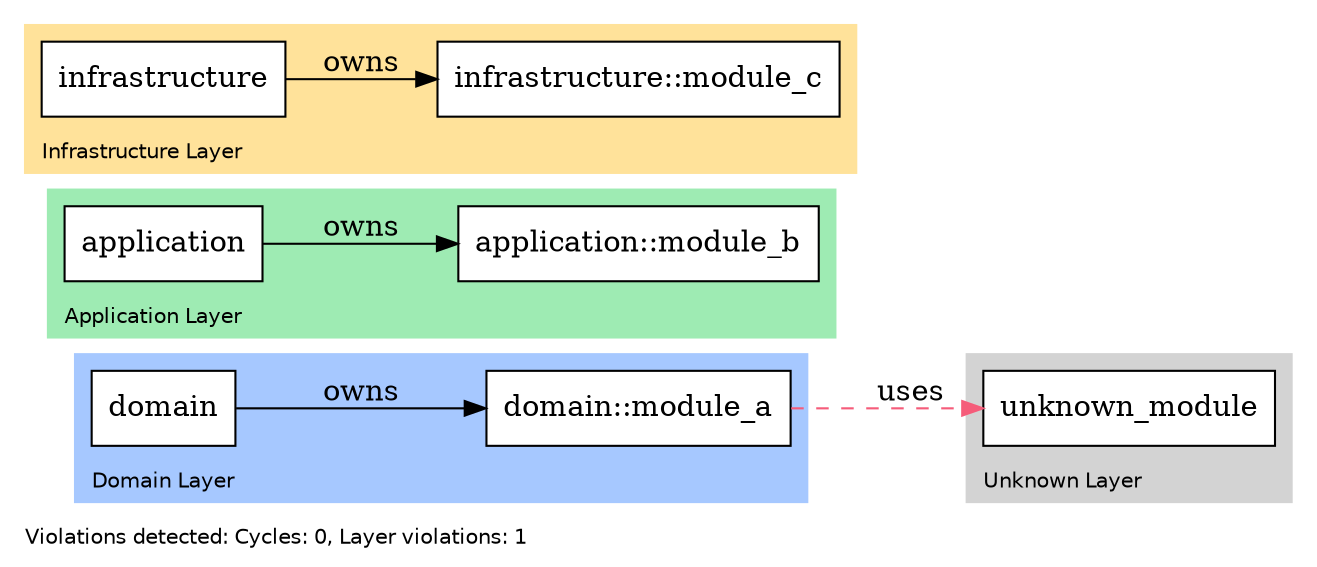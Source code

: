 digraph G {
    rankdir=LR;
    node [shape=box, style=filled];
    label="Violations detected: Cycles: 0, Layer violations: 1";
    labelloc="b";
    labeljust="l";
    fontname="Helvetica";
    fontsize="10";
    subgraph cluster_domain {
        label="Domain Layer";
        style=filled;
        color="#A6C8FF";
        node [fillcolor="#FFFFFF"];
        "my_app::domain" [label="domain"];
        "my_app::domain::module_a" [label="domain::module_a"];
    }
    subgraph cluster_application {
        label="Application Layer";
        style=filled;
        color="#9EEBB3";
        node [fillcolor="#FFFFFF"];
        "my_app::application" [label="application"];
        "my_app::application::module_b" [label="application::module_b"];
    }
    subgraph cluster_infrastructure {
        label="Infrastructure Layer";
        style=filled;
        color="#FFE29A";
        node [fillcolor="#FFFFFF"];
        "my_app::infrastructure" [label="infrastructure"];
        "my_app::infrastructure::module_c" [label="infrastructure::module_c"];
    }
    subgraph cluster_unknown {
        label="Unknown Layer";
        style=filled;
        color="#D3D3D3";
        node [fillcolor="#FFFFFF"];
        "my_app::unknown_module" [label="unknown_module"];
    }
    subgraph cluster_unknown {
        label="Unknown Layer";
        style=filled;
        color="#D3D3D3";
        node [fillcolor="#FFFFFF"];
        "my_app::unknown_module" [label="unknown_module"];
    }
    "my_app::domain" -> "my_app::domain::module_a" [label="owns", color="black"];
    "my_app::application" -> "my_app::application::module_b" [label="owns", color="black"];
    "my_app::infrastructure" -> "my_app::infrastructure::module_c" [label="owns", color="black"];
    "my_app::domain::module_a" -> "my_app::unknown_module" [label="uses", color="#f55c7a", style="dashed"];
}